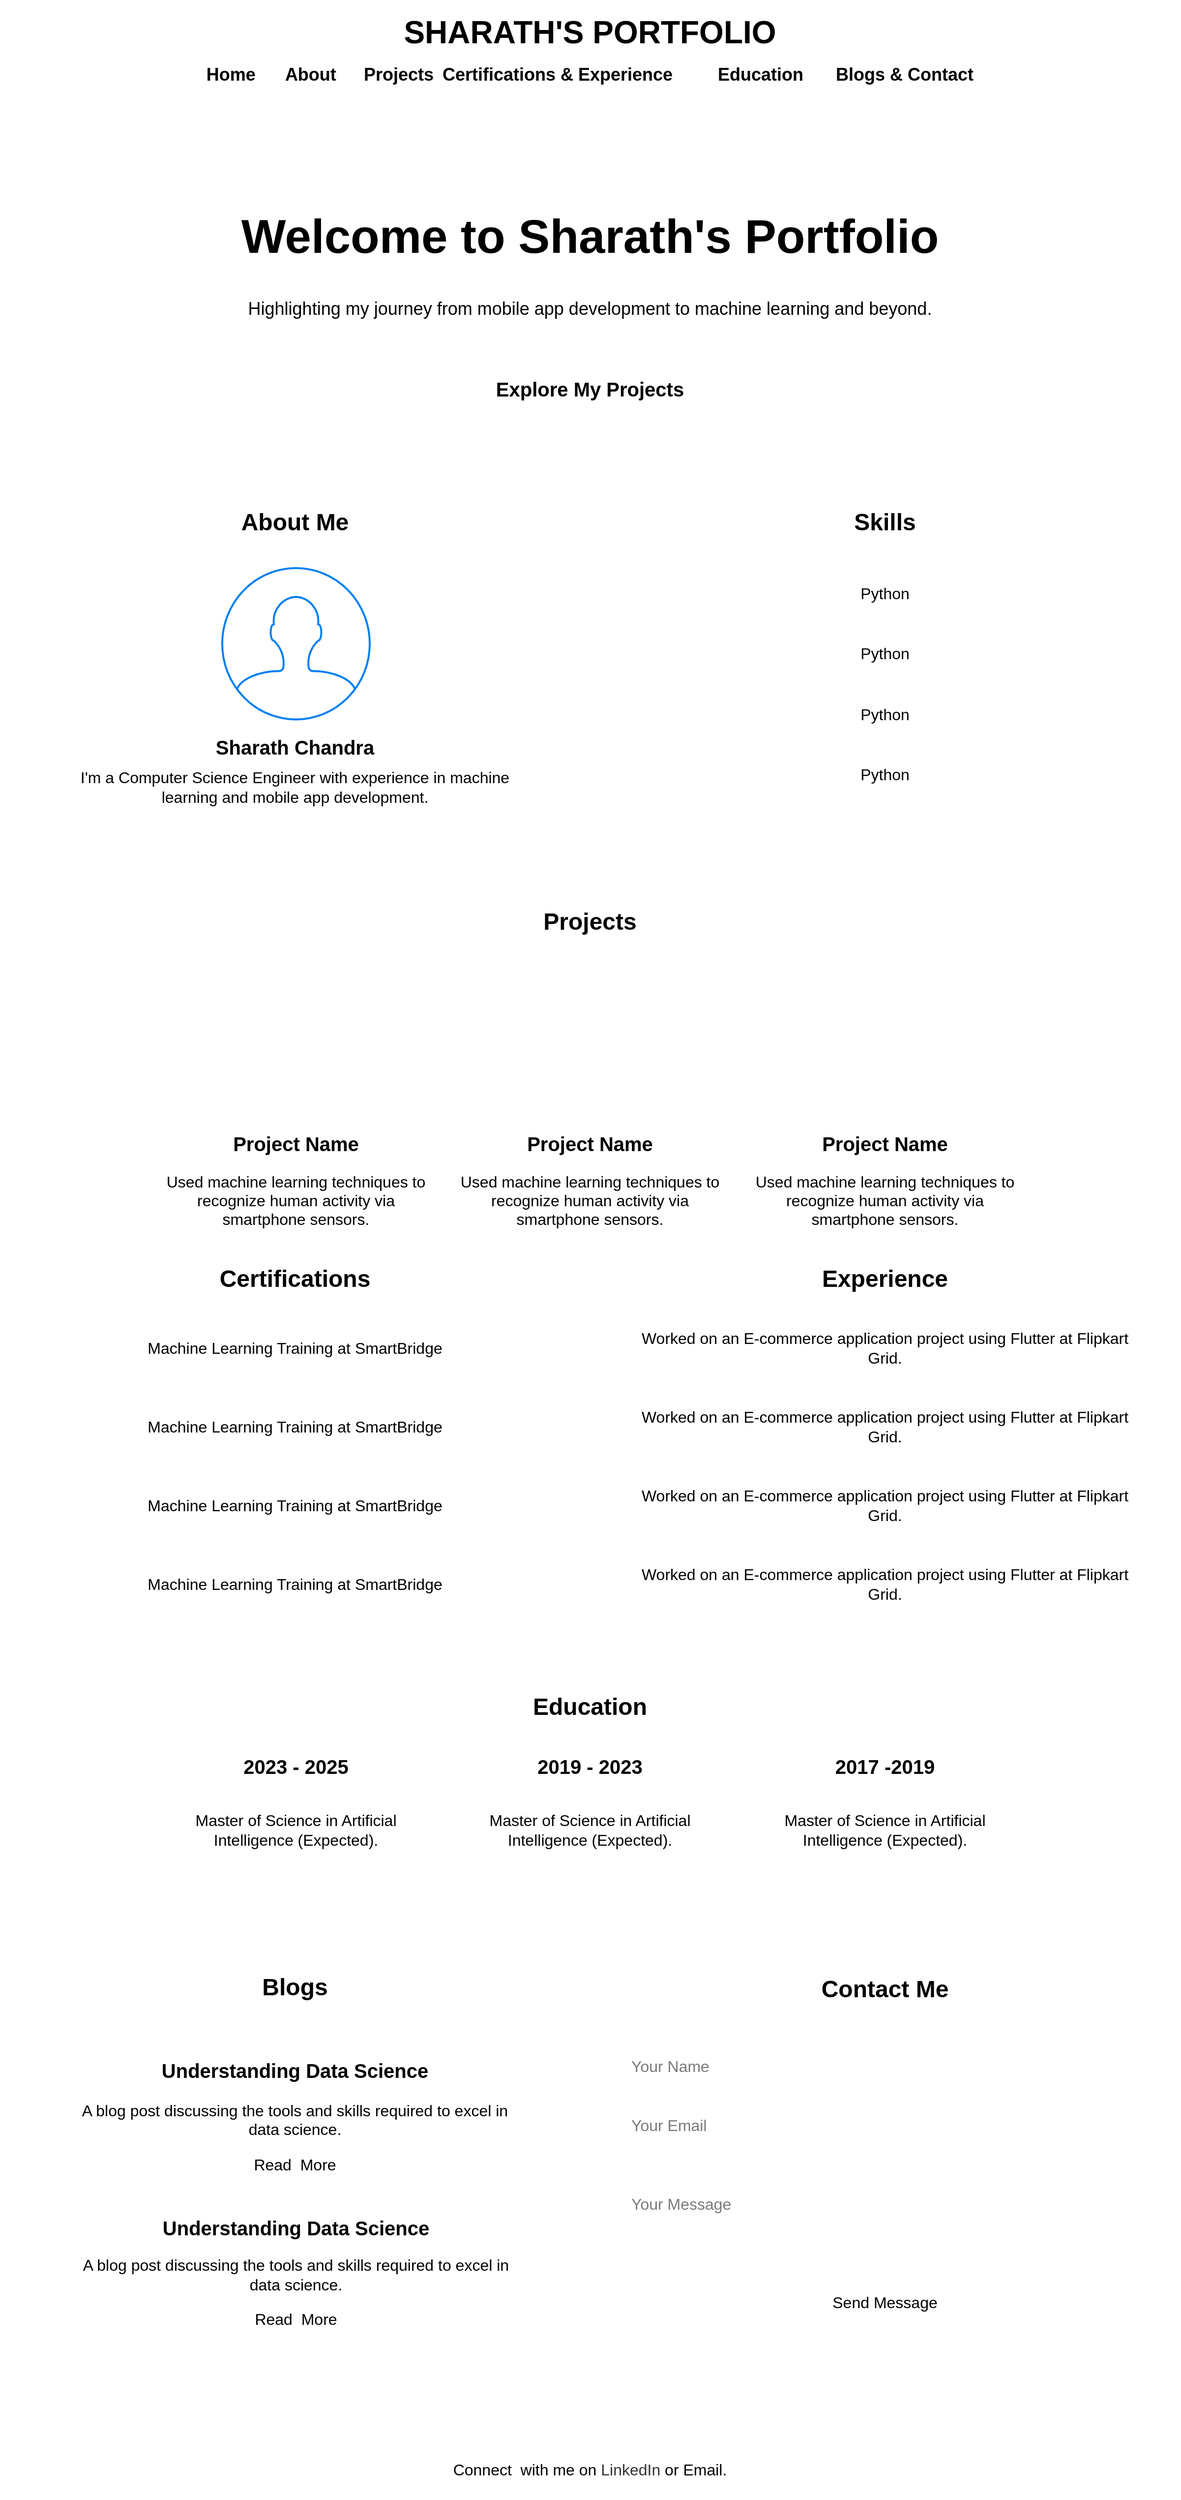 <mxfile version="24.7.14">
  <diagram name="Page-1" id="jCGwE1LBPZgif49EneUD">
    <mxGraphModel dx="1224" dy="783" grid="1" gridSize="10" guides="1" tooltips="1" connect="1" arrows="1" fold="1" page="1" pageScale="1" pageWidth="1200" pageHeight="1920" math="0" shadow="0">
      <root>
        <mxCell id="0" />
        <mxCell id="1" parent="0" />
        <mxCell id="nu3RnHburqwjy4xu8POM-3" value="&lt;div&gt;&lt;font size=&quot;1&quot;&gt;&lt;b style=&quot;font-size: 32px;&quot;&gt;SHARATH&#39;S PORTFOLIO&lt;/b&gt;&lt;/font&gt;&lt;/div&gt;&lt;div style=&quot;line-height: 50%;&quot;&gt;&lt;font size=&quot;1&quot;&gt;&lt;b style=&quot;font-size: 32px;&quot;&gt;&lt;br&gt;&lt;/b&gt;&lt;/font&gt;&lt;/div&gt;&lt;div style=&quot;font-size: 18px;&quot;&gt;&lt;font style=&quot;font-size: 18px;&quot;&gt;&lt;b style=&quot;&quot;&gt;Home &lt;span style=&quot;white-space: pre;&quot;&gt;&#x9;&lt;/span&gt;&lt;/b&gt;&lt;b&gt;About &lt;span style=&quot;white-space: pre;&quot;&gt;&#x9;&lt;/span&gt;Projects &lt;span style=&quot;white-space: pre;&quot;&gt;&#x9;&lt;/span&gt;Certifications &amp;amp; Experience &lt;span style=&quot;white-space: pre;&quot;&gt;&#x9;&lt;/span&gt;Education &lt;span style=&quot;white-space: pre;&quot;&gt;&#x9;&lt;/span&gt;Blogs &amp;amp; Contact&lt;br&gt;&lt;/b&gt;&lt;/font&gt;&lt;/div&gt;" style="text;html=1;align=center;verticalAlign=middle;whiteSpace=wrap;rounded=0;strokeColor=none;" parent="1" vertex="1">
          <mxGeometry width="1200" height="100" as="geometry" />
        </mxCell>
        <mxCell id="nu3RnHburqwjy4xu8POM-5" value="&lt;p style=&quot;line-height: 50%;&quot;&gt;&lt;/p&gt;&lt;h1&gt;&lt;font style=&quot;font-size: 48px;&quot;&gt;Welcome to Sharath&#39;s Portfolio&lt;/font&gt;&lt;/h1&gt;&lt;div style=&quot;line-height: 50%;&quot;&gt;&lt;br&gt;&lt;/div&gt;        &lt;p&gt;&lt;font style=&quot;font-size: 18px;&quot;&gt;Highlighting my journey from mobile app development to machine learning and beyond.&lt;/font&gt;&lt;/p&gt;&lt;p&gt;&lt;font style=&quot;font-size: 18px;&quot;&gt;&lt;br&gt;&lt;/font&gt;&lt;/p&gt;&lt;p&gt;&lt;font style=&quot;font-size: 18px;&quot;&gt;&lt;br&gt;&lt;/font&gt;&lt;/p&gt;&lt;p&gt;&lt;/p&gt;" style="text;html=1;align=center;verticalAlign=middle;whiteSpace=wrap;rounded=0;" parent="1" vertex="1">
          <mxGeometry y="100" width="1200" height="400" as="geometry" />
        </mxCell>
        <mxCell id="nu3RnHburqwjy4xu8POM-6" value="&lt;b&gt;&lt;font style=&quot;font-size: 20px;&quot;&gt;Explore My Projects&lt;/font&gt;&lt;/b&gt;" style="text;html=1;align=center;verticalAlign=middle;whiteSpace=wrap;rounded=0;" parent="1" vertex="1">
          <mxGeometry x="480" y="380" width="240" height="30" as="geometry" />
        </mxCell>
        <mxCell id="Gbr0lDLeI2ae-f9VhBkv-61" value="" style="group" parent="1" vertex="1" connectable="0">
          <mxGeometry y="1280" width="600" height="360" as="geometry" />
        </mxCell>
        <mxCell id="Gbr0lDLeI2ae-f9VhBkv-55" value="&lt;font style=&quot;font-size: 24px;&quot;&gt;&lt;b&gt;Certifications&lt;/b&gt;&lt;br&gt;&lt;/font&gt;" style="text;html=1;align=center;verticalAlign=middle;whiteSpace=wrap;rounded=0;" parent="Gbr0lDLeI2ae-f9VhBkv-61" vertex="1">
          <mxGeometry width="600" height="40" as="geometry" />
        </mxCell>
        <mxCell id="Gbr0lDLeI2ae-f9VhBkv-56" value="&lt;font style=&quot;font-size: 16px;&quot;&gt;Machine Learning Training at SmartBridge&lt;/font&gt;" style="text;html=1;align=center;verticalAlign=middle;whiteSpace=wrap;rounded=0;" parent="Gbr0lDLeI2ae-f9VhBkv-61" vertex="1">
          <mxGeometry x="80" y="60" width="440" height="60" as="geometry" />
        </mxCell>
        <mxCell id="Gbr0lDLeI2ae-f9VhBkv-57" value="&lt;font style=&quot;font-size: 16px;&quot;&gt;Machine Learning Training at SmartBridge&lt;/font&gt;" style="text;html=1;align=center;verticalAlign=middle;whiteSpace=wrap;rounded=0;" parent="Gbr0lDLeI2ae-f9VhBkv-61" vertex="1">
          <mxGeometry x="80" y="140" width="440" height="60" as="geometry" />
        </mxCell>
        <mxCell id="Gbr0lDLeI2ae-f9VhBkv-58" value="&lt;font style=&quot;font-size: 16px;&quot;&gt;Machine Learning Training at SmartBridge&lt;/font&gt;" style="text;html=1;align=center;verticalAlign=middle;whiteSpace=wrap;rounded=0;" parent="Gbr0lDLeI2ae-f9VhBkv-61" vertex="1">
          <mxGeometry x="80" y="300" width="440" height="60" as="geometry" />
        </mxCell>
        <mxCell id="Gbr0lDLeI2ae-f9VhBkv-59" value="&lt;font style=&quot;font-size: 16px;&quot;&gt;Machine Learning Training at SmartBridge&lt;/font&gt;" style="text;html=1;align=center;verticalAlign=middle;whiteSpace=wrap;rounded=0;" parent="Gbr0lDLeI2ae-f9VhBkv-61" vertex="1">
          <mxGeometry x="80" y="220" width="440" height="60" as="geometry" />
        </mxCell>
        <mxCell id="Gbr0lDLeI2ae-f9VhBkv-62" value="" style="group" parent="1" vertex="1" connectable="0">
          <mxGeometry x="600" y="1280" width="600" height="360" as="geometry" />
        </mxCell>
        <mxCell id="Gbr0lDLeI2ae-f9VhBkv-63" value="&lt;font style=&quot;font-size: 24px;&quot;&gt;&lt;b&gt;Experience&lt;br&gt;&lt;/b&gt;&lt;/font&gt;" style="text;html=1;align=center;verticalAlign=middle;whiteSpace=wrap;rounded=0;" parent="Gbr0lDLeI2ae-f9VhBkv-62" vertex="1">
          <mxGeometry width="600" height="40" as="geometry" />
        </mxCell>
        <mxCell id="Gbr0lDLeI2ae-f9VhBkv-64" value="&lt;font style=&quot;font-size: 16px;&quot;&gt;Worked on an E-commerce application project using Flutter at Flipkart Grid.&lt;/font&gt;" style="text;html=1;align=center;verticalAlign=middle;whiteSpace=wrap;rounded=0;" parent="Gbr0lDLeI2ae-f9VhBkv-62" vertex="1">
          <mxGeometry x="40" y="60" width="520" height="60" as="geometry" />
        </mxCell>
        <mxCell id="Gbr0lDLeI2ae-f9VhBkv-65" value="&lt;font style=&quot;font-size: 16px;&quot;&gt;Worked on an E-commerce application project using Flutter at Flipkart Grid.&lt;/font&gt;" style="text;html=1;align=center;verticalAlign=middle;whiteSpace=wrap;rounded=0;" parent="Gbr0lDLeI2ae-f9VhBkv-62" vertex="1">
          <mxGeometry x="40" y="140" width="520" height="60" as="geometry" />
        </mxCell>
        <mxCell id="Gbr0lDLeI2ae-f9VhBkv-66" value="&lt;font style=&quot;font-size: 16px;&quot;&gt;Worked on an E-commerce application project using Flutter at Flipkart Grid.&lt;/font&gt;" style="text;html=1;align=center;verticalAlign=middle;whiteSpace=wrap;rounded=0;" parent="Gbr0lDLeI2ae-f9VhBkv-62" vertex="1">
          <mxGeometry x="40" y="300" width="520" height="60" as="geometry" />
        </mxCell>
        <mxCell id="Gbr0lDLeI2ae-f9VhBkv-67" value="&lt;font style=&quot;font-size: 16px;&quot;&gt;Worked on an E-commerce application project using Flutter at Flipkart Grid.&lt;/font&gt;" style="text;html=1;align=center;verticalAlign=middle;whiteSpace=wrap;rounded=0;" parent="Gbr0lDLeI2ae-f9VhBkv-62" vertex="1">
          <mxGeometry x="40" y="220" width="520" height="60" as="geometry" />
        </mxCell>
        <mxCell id="Gbr0lDLeI2ae-f9VhBkv-68" value="" style="group" parent="1" vertex="1" connectable="0">
          <mxGeometry y="920" width="1200" height="360" as="geometry" />
        </mxCell>
        <mxCell id="Gbr0lDLeI2ae-f9VhBkv-13" value="&lt;font style=&quot;font-size: 24px;&quot;&gt;&lt;b&gt;Projects&lt;/b&gt;&lt;/font&gt;" style="text;html=1;align=center;verticalAlign=middle;whiteSpace=wrap;rounded=0;" parent="Gbr0lDLeI2ae-f9VhBkv-68" vertex="1">
          <mxGeometry width="1200" height="33.75" as="geometry" />
        </mxCell>
        <mxCell id="Gbr0lDLeI2ae-f9VhBkv-17" value="" style="shape=image;html=1;verticalAlign=top;verticalLabelPosition=bottom;labelBackgroundColor=#ffffff;imageAspect=0;aspect=fixed;image=https://cdn2.iconfinder.com/data/icons/crystalproject/128x128/mimetypes/image.png" parent="Gbr0lDLeI2ae-f9VhBkv-68" vertex="1">
          <mxGeometry x="225" y="67.5" width="150" height="150" as="geometry" />
        </mxCell>
        <mxCell id="Gbr0lDLeI2ae-f9VhBkv-19" value="" style="shape=image;html=1;verticalAlign=top;verticalLabelPosition=bottom;labelBackgroundColor=#ffffff;imageAspect=0;aspect=fixed;image=https://cdn2.iconfinder.com/data/icons/crystalproject/128x128/mimetypes/image.png" parent="Gbr0lDLeI2ae-f9VhBkv-68" vertex="1">
          <mxGeometry x="525" y="67.5" width="150" height="150" as="geometry" />
        </mxCell>
        <mxCell id="Gbr0lDLeI2ae-f9VhBkv-21" value="" style="shape=image;html=1;verticalAlign=top;verticalLabelPosition=bottom;labelBackgroundColor=#ffffff;imageAspect=0;aspect=fixed;image=https://cdn2.iconfinder.com/data/icons/crystalproject/128x128/mimetypes/image.png" parent="Gbr0lDLeI2ae-f9VhBkv-68" vertex="1">
          <mxGeometry x="825" y="67.5" width="150" height="150" as="geometry" />
        </mxCell>
        <mxCell id="Gbr0lDLeI2ae-f9VhBkv-22" value="&lt;font style=&quot;font-size: 20px;&quot;&gt;&lt;b&gt;Project Name&lt;br&gt;&lt;/b&gt;&lt;/font&gt;" style="text;html=1;align=center;verticalAlign=middle;whiteSpace=wrap;rounded=0;" parent="Gbr0lDLeI2ae-f9VhBkv-68" vertex="1">
          <mxGeometry x="201" y="225" width="200" height="33.75" as="geometry" />
        </mxCell>
        <mxCell id="Gbr0lDLeI2ae-f9VhBkv-23" value="&lt;font style=&quot;font-size: 20px;&quot;&gt;&lt;b&gt;Project Name&lt;br&gt;&lt;/b&gt;&lt;/font&gt;" style="text;html=1;align=center;verticalAlign=middle;whiteSpace=wrap;rounded=0;" parent="Gbr0lDLeI2ae-f9VhBkv-68" vertex="1">
          <mxGeometry x="500" y="225" width="200" height="33.75" as="geometry" />
        </mxCell>
        <mxCell id="Gbr0lDLeI2ae-f9VhBkv-24" value="&lt;font style=&quot;font-size: 20px;&quot;&gt;&lt;b&gt;Project Name&lt;br&gt;&lt;/b&gt;&lt;/font&gt;" style="text;html=1;align=center;verticalAlign=middle;whiteSpace=wrap;rounded=0;" parent="Gbr0lDLeI2ae-f9VhBkv-68" vertex="1">
          <mxGeometry x="800" y="225" width="200" height="33.75" as="geometry" />
        </mxCell>
        <mxCell id="Gbr0lDLeI2ae-f9VhBkv-27" value="&lt;font style=&quot;font-size: 16px;&quot;&gt;Used machine learning techniques to recognize human activity via smartphone sensors.&lt;/font&gt;" style="text;html=1;align=center;verticalAlign=middle;whiteSpace=wrap;rounded=0;" parent="Gbr0lDLeI2ae-f9VhBkv-68" vertex="1">
          <mxGeometry x="161" y="270" width="280" height="60" as="geometry" />
        </mxCell>
        <mxCell id="Gbr0lDLeI2ae-f9VhBkv-28" value="&lt;font style=&quot;font-size: 16px;&quot;&gt;Used machine learning techniques to recognize human activity via smartphone sensors.&lt;/font&gt;" style="text;html=1;align=center;verticalAlign=middle;whiteSpace=wrap;rounded=0;" parent="Gbr0lDLeI2ae-f9VhBkv-68" vertex="1">
          <mxGeometry x="460" y="270" width="280" height="60" as="geometry" />
        </mxCell>
        <mxCell id="Gbr0lDLeI2ae-f9VhBkv-29" value="&lt;font style=&quot;font-size: 16px;&quot;&gt;Used machine learning techniques to recognize human activity via smartphone sensors.&lt;/font&gt;" style="text;html=1;align=center;verticalAlign=middle;whiteSpace=wrap;rounded=0;" parent="Gbr0lDLeI2ae-f9VhBkv-68" vertex="1">
          <mxGeometry x="760" y="270" width="280" height="60" as="geometry" />
        </mxCell>
        <mxCell id="Gbr0lDLeI2ae-f9VhBkv-70" value="&lt;font style=&quot;font-size: 24px;&quot;&gt;&lt;b&gt;Education&lt;/b&gt;&lt;/font&gt;" style="text;html=1;align=center;verticalAlign=middle;whiteSpace=wrap;rounded=0;" parent="1" vertex="1">
          <mxGeometry y="1720" width="1200" height="30" as="geometry" />
        </mxCell>
        <mxCell id="Gbr0lDLeI2ae-f9VhBkv-74" value="&lt;b style=&quot;font-size: 20px;&quot;&gt;&lt;font style=&quot;font-size: 20px;&quot;&gt;2023 - 2025&lt;br&gt;&lt;/font&gt;&lt;/b&gt;" style="text;html=1;align=center;verticalAlign=middle;whiteSpace=wrap;rounded=0;" parent="1" vertex="1">
          <mxGeometry x="201" y="1780" width="200" height="30" as="geometry" />
        </mxCell>
        <mxCell id="Gbr0lDLeI2ae-f9VhBkv-75" value="&lt;b style=&quot;font-size: 20px;&quot;&gt;&lt;font style=&quot;font-size: 20px;&quot;&gt;2019 - 2023&lt;br&gt;&lt;/font&gt;&lt;/b&gt;" style="text;html=1;align=center;verticalAlign=middle;whiteSpace=wrap;rounded=0;" parent="1" vertex="1">
          <mxGeometry x="500" y="1780" width="200" height="30" as="geometry" />
        </mxCell>
        <mxCell id="Gbr0lDLeI2ae-f9VhBkv-76" value="&lt;b style=&quot;font-size: 20px;&quot;&gt;&lt;font style=&quot;font-size: 20px;&quot;&gt;2017 -2019&lt;br&gt;&lt;/font&gt;&lt;/b&gt;" style="text;html=1;align=center;verticalAlign=middle;whiteSpace=wrap;rounded=0;" parent="1" vertex="1">
          <mxGeometry x="800" y="1780" width="200" height="30" as="geometry" />
        </mxCell>
        <mxCell id="Gbr0lDLeI2ae-f9VhBkv-77" value="&lt;font style=&quot;font-size: 16px;&quot;&gt;Master of Science in Artificial Intelligence (Expected).&lt;/font&gt;" style="text;html=1;align=center;verticalAlign=middle;whiteSpace=wrap;rounded=0;" parent="1" vertex="1">
          <mxGeometry x="161" y="1820" width="280" height="80" as="geometry" />
        </mxCell>
        <mxCell id="Gbr0lDLeI2ae-f9VhBkv-78" value="&lt;font style=&quot;font-size: 16px;&quot;&gt;Master of Science in Artificial Intelligence (Expected).&lt;/font&gt;" style="text;html=1;align=center;verticalAlign=middle;whiteSpace=wrap;rounded=0;" parent="1" vertex="1">
          <mxGeometry x="460" y="1820" width="280" height="80" as="geometry" />
        </mxCell>
        <mxCell id="Gbr0lDLeI2ae-f9VhBkv-79" value="&lt;font style=&quot;font-size: 16px;&quot;&gt;Master of Science in Artificial Intelligence (Expected).&lt;/font&gt;" style="text;html=1;align=center;verticalAlign=middle;whiteSpace=wrap;rounded=0;" parent="1" vertex="1">
          <mxGeometry x="760" y="1820" width="280" height="80" as="geometry" />
        </mxCell>
        <mxCell id="Gbr0lDLeI2ae-f9VhBkv-82" value="&lt;font style=&quot;font-size: 24px;&quot;&gt;&lt;b&gt;Blogs&lt;/b&gt;&lt;/font&gt;" style="text;html=1;align=center;verticalAlign=middle;whiteSpace=wrap;rounded=0;" parent="1" vertex="1">
          <mxGeometry y="2000" width="600" height="40" as="geometry" />
        </mxCell>
        <mxCell id="Gbr0lDLeI2ae-f9VhBkv-83" value="&lt;div style=&quot;font-size: 16px;&quot; class=&quot;blog-post&quot;&gt;&lt;br&gt;                &lt;h3&gt;&lt;font style=&quot;font-size: 20px;&quot;&gt;Understanding Data Science&lt;/font&gt;&lt;/h3&gt;                &lt;p&gt;&lt;font style=&quot;font-size: 16px;&quot;&gt;A blog post discussing the tools and skills required to excel in data science.&lt;/font&gt;&lt;/p&gt;&lt;p&gt;&lt;font style=&quot;font-size: 16px;&quot;&gt;Read&amp;nbsp; More&lt;br&gt;&lt;/font&gt;&lt;/p&gt;                            &lt;/div&gt;" style="text;html=1;align=center;verticalAlign=middle;whiteSpace=wrap;rounded=0;" parent="1" vertex="1">
          <mxGeometry x="80" y="2080" width="440" height="120" as="geometry" />
        </mxCell>
        <mxCell id="Gbr0lDLeI2ae-f9VhBkv-93" value="&lt;div style=&quot;font-size: 16px;&quot; class=&quot;blog-post&quot;&gt;&lt;br style=&quot;font-size: 16px;&quot;&gt;                &lt;h3 style=&quot;font-size: 16px;&quot;&gt;&lt;font style=&quot;font-size: 20px;&quot;&gt;Understanding Data Science&lt;/font&gt;&lt;/h3&gt;                &lt;p style=&quot;font-size: 16px;&quot;&gt;&lt;font style=&quot;font-size: 16px;&quot;&gt;A blog post discussing the tools and skills required to excel in data science.&lt;/font&gt;&lt;/p&gt;&lt;p style=&quot;font-size: 16px;&quot;&gt;&lt;font style=&quot;font-size: 16px;&quot;&gt;Read&amp;nbsp; More&lt;br style=&quot;font-size: 16px;&quot;&gt;&lt;/font&gt;&lt;/p&gt;                            &lt;/div&gt;" style="text;html=1;align=center;verticalAlign=middle;whiteSpace=wrap;rounded=0;fontSize=16;spacing=0;" parent="1" vertex="1">
          <mxGeometry x="81" y="2240" width="440" height="120" as="geometry" />
        </mxCell>
        <mxCell id="Gbr0lDLeI2ae-f9VhBkv-94" value="" style="group" parent="1" vertex="1" connectable="0">
          <mxGeometry x="600" y="2000" width="600" height="390" as="geometry" />
        </mxCell>
        <mxCell id="Gbr0lDLeI2ae-f9VhBkv-95" value="&lt;font style=&quot;font-size: 24px;&quot;&gt;&lt;b&gt;Contact Me&lt;/b&gt;&lt;br&gt;&lt;/font&gt;" style="text;html=1;align=center;verticalAlign=middle;whiteSpace=wrap;rounded=0;" parent="Gbr0lDLeI2ae-f9VhBkv-94" vertex="1">
          <mxGeometry width="600" height="43.333" as="geometry" />
        </mxCell>
        <mxCell id="Gbr0lDLeI2ae-f9VhBkv-96" value="&lt;div style=&quot;font-size: 16px;&quot; align=&quot;left&quot;&gt;&lt;font style=&quot;font-size: 16px;&quot;&gt;&lt;font color=&quot;#7a7a7a&quot;&gt;Your Name&lt;/font&gt;&lt;br&gt;&lt;/font&gt;&lt;/div&gt;" style="text;html=1;align=left;verticalAlign=middle;whiteSpace=wrap;rounded=0;" parent="Gbr0lDLeI2ae-f9VhBkv-94" vertex="1">
          <mxGeometry x="40" y="80" width="520" height="40" as="geometry" />
        </mxCell>
        <mxCell id="Gbr0lDLeI2ae-f9VhBkv-97" value="&lt;div style=&quot;font-size: 16px;&quot; align=&quot;left&quot;&gt;&lt;font color=&quot;#7a7a7a&quot; style=&quot;font-size: 16px;&quot;&gt;Your Email&lt;/font&gt;&lt;/div&gt;" style="text;html=1;align=left;verticalAlign=middle;whiteSpace=wrap;rounded=0;" parent="Gbr0lDLeI2ae-f9VhBkv-94" vertex="1">
          <mxGeometry x="40" y="140" width="520" height="40" as="geometry" />
        </mxCell>
        <mxCell id="Gbr0lDLeI2ae-f9VhBkv-99" value="&lt;font style=&quot;font-size: 16px;&quot;&gt;&lt;font color=&quot;#7a7a7a&quot;&gt;Your Message&lt;/font&gt;&lt;br&gt;&lt;/font&gt;" style="text;html=1;align=left;verticalAlign=middle;whiteSpace=wrap;rounded=0;" parent="Gbr0lDLeI2ae-f9VhBkv-94" vertex="1">
          <mxGeometry x="40" y="200" width="520" height="80" as="geometry" />
        </mxCell>
        <mxCell id="Gbr0lDLeI2ae-f9VhBkv-100" value="&lt;font style=&quot;font-size: 16px;&quot;&gt;Send Message&lt;br&gt;&lt;/font&gt;" style="text;html=1;align=center;verticalAlign=middle;whiteSpace=wrap;rounded=0;" parent="Gbr0lDLeI2ae-f9VhBkv-94" vertex="1">
          <mxGeometry x="40" y="320" width="520" height="40" as="geometry" />
        </mxCell>
        <mxCell id="Gbr0lDLeI2ae-f9VhBkv-101" value="&lt;font style=&quot;font-size: 16px;&quot;&gt;Connect&amp;nbsp; with me on &lt;font color=&quot;#333333&quot;&gt;LinkedIn&lt;/font&gt; or Email.&lt;/font&gt;" style="text;html=1;align=center;verticalAlign=middle;whiteSpace=wrap;rounded=0;" parent="1" vertex="1">
          <mxGeometry y="2480" width="1200" height="60" as="geometry" />
        </mxCell>
        <mxCell id="Gbr0lDLeI2ae-f9VhBkv-102" value="" style="group" parent="1" vertex="1" connectable="0">
          <mxGeometry y="500" width="1200" height="400" as="geometry" />
        </mxCell>
        <mxCell id="nu3RnHburqwjy4xu8POM-11" value="" style="html=1;verticalLabelPosition=bottom;align=center;labelBackgroundColor=#ffffff;verticalAlign=top;strokeWidth=2;strokeColor=#0080F0;shadow=0;dashed=0;shape=mxgraph.ios7.icons.user;" parent="Gbr0lDLeI2ae-f9VhBkv-102" vertex="1">
          <mxGeometry x="226" y="77.419" width="150" height="153.846" as="geometry" />
        </mxCell>
        <mxCell id="nu3RnHburqwjy4xu8POM-14" value="&lt;b style=&quot;font-size: 24px;&quot;&gt;About Me&lt;br&gt;&lt;/b&gt;" style="text;html=1;align=center;verticalAlign=middle;whiteSpace=wrap;rounded=0;" parent="Gbr0lDLeI2ae-f9VhBkv-102" vertex="1">
          <mxGeometry x="160" width="280" height="61.538" as="geometry" />
        </mxCell>
        <mxCell id="nu3RnHburqwjy4xu8POM-16" value="&lt;font style=&quot;font-size: 20px;&quot;&gt;&lt;b&gt;&lt;font style=&quot;font-size: 20px;&quot;&gt;Sharath Chandra&lt;/font&gt;&lt;/b&gt;&lt;/font&gt;" style="text;html=1;align=center;verticalAlign=middle;whiteSpace=wrap;rounded=0;" parent="Gbr0lDLeI2ae-f9VhBkv-102" vertex="1">
          <mxGeometry x="160" y="240" width="280" height="38.71" as="geometry" />
        </mxCell>
        <mxCell id="nu3RnHburqwjy4xu8POM-18" value="&lt;font style=&quot;font-size: 16px;&quot;&gt;I&#39;m a Computer Science Engineer with experience in machine learning and mobile app development.&lt;/font&gt;" style="text;html=1;align=center;verticalAlign=middle;whiteSpace=wrap;rounded=0;" parent="Gbr0lDLeI2ae-f9VhBkv-102" vertex="1">
          <mxGeometry x="80" y="280" width="440" height="40" as="geometry" />
        </mxCell>
        <mxCell id="Gbr0lDLeI2ae-f9VhBkv-1" value="&lt;font style=&quot;font-size: 24px;&quot;&gt;&lt;b&gt;Skills&lt;/b&gt;&lt;/font&gt;" style="text;html=1;align=center;verticalAlign=middle;whiteSpace=wrap;rounded=0;" parent="Gbr0lDLeI2ae-f9VhBkv-102" vertex="1">
          <mxGeometry x="720" width="360" height="61.538" as="geometry" />
        </mxCell>
        <mxCell id="Gbr0lDLeI2ae-f9VhBkv-3" value="&lt;font style=&quot;font-size: 16px;&quot;&gt;Python&lt;/font&gt;" style="text;html=1;align=center;verticalAlign=middle;whiteSpace=wrap;rounded=0;" parent="Gbr0lDLeI2ae-f9VhBkv-102" vertex="1">
          <mxGeometry x="680" y="82.051" width="440" height="41.026" as="geometry" />
        </mxCell>
        <mxCell id="Gbr0lDLeI2ae-f9VhBkv-10" value="&lt;font style=&quot;font-size: 16px;&quot;&gt;Python&lt;/font&gt;" style="text;html=1;align=center;verticalAlign=middle;whiteSpace=wrap;rounded=0;" parent="Gbr0lDLeI2ae-f9VhBkv-102" vertex="1">
          <mxGeometry x="680" y="143.59" width="440" height="41.026" as="geometry" />
        </mxCell>
        <mxCell id="Gbr0lDLeI2ae-f9VhBkv-11" value="&lt;font style=&quot;font-size: 16px;&quot;&gt;Python&lt;/font&gt;" style="text;html=1;align=center;verticalAlign=middle;whiteSpace=wrap;rounded=0;" parent="Gbr0lDLeI2ae-f9VhBkv-102" vertex="1">
          <mxGeometry x="680" y="205.128" width="440" height="41.026" as="geometry" />
        </mxCell>
        <mxCell id="Gbr0lDLeI2ae-f9VhBkv-12" value="&lt;font style=&quot;font-size: 16px;&quot;&gt;Python&lt;/font&gt;" style="text;html=1;align=center;verticalAlign=middle;whiteSpace=wrap;rounded=0;" parent="Gbr0lDLeI2ae-f9VhBkv-102" vertex="1">
          <mxGeometry x="680" y="266.667" width="440" height="41.026" as="geometry" />
        </mxCell>
      </root>
    </mxGraphModel>
  </diagram>
</mxfile>
